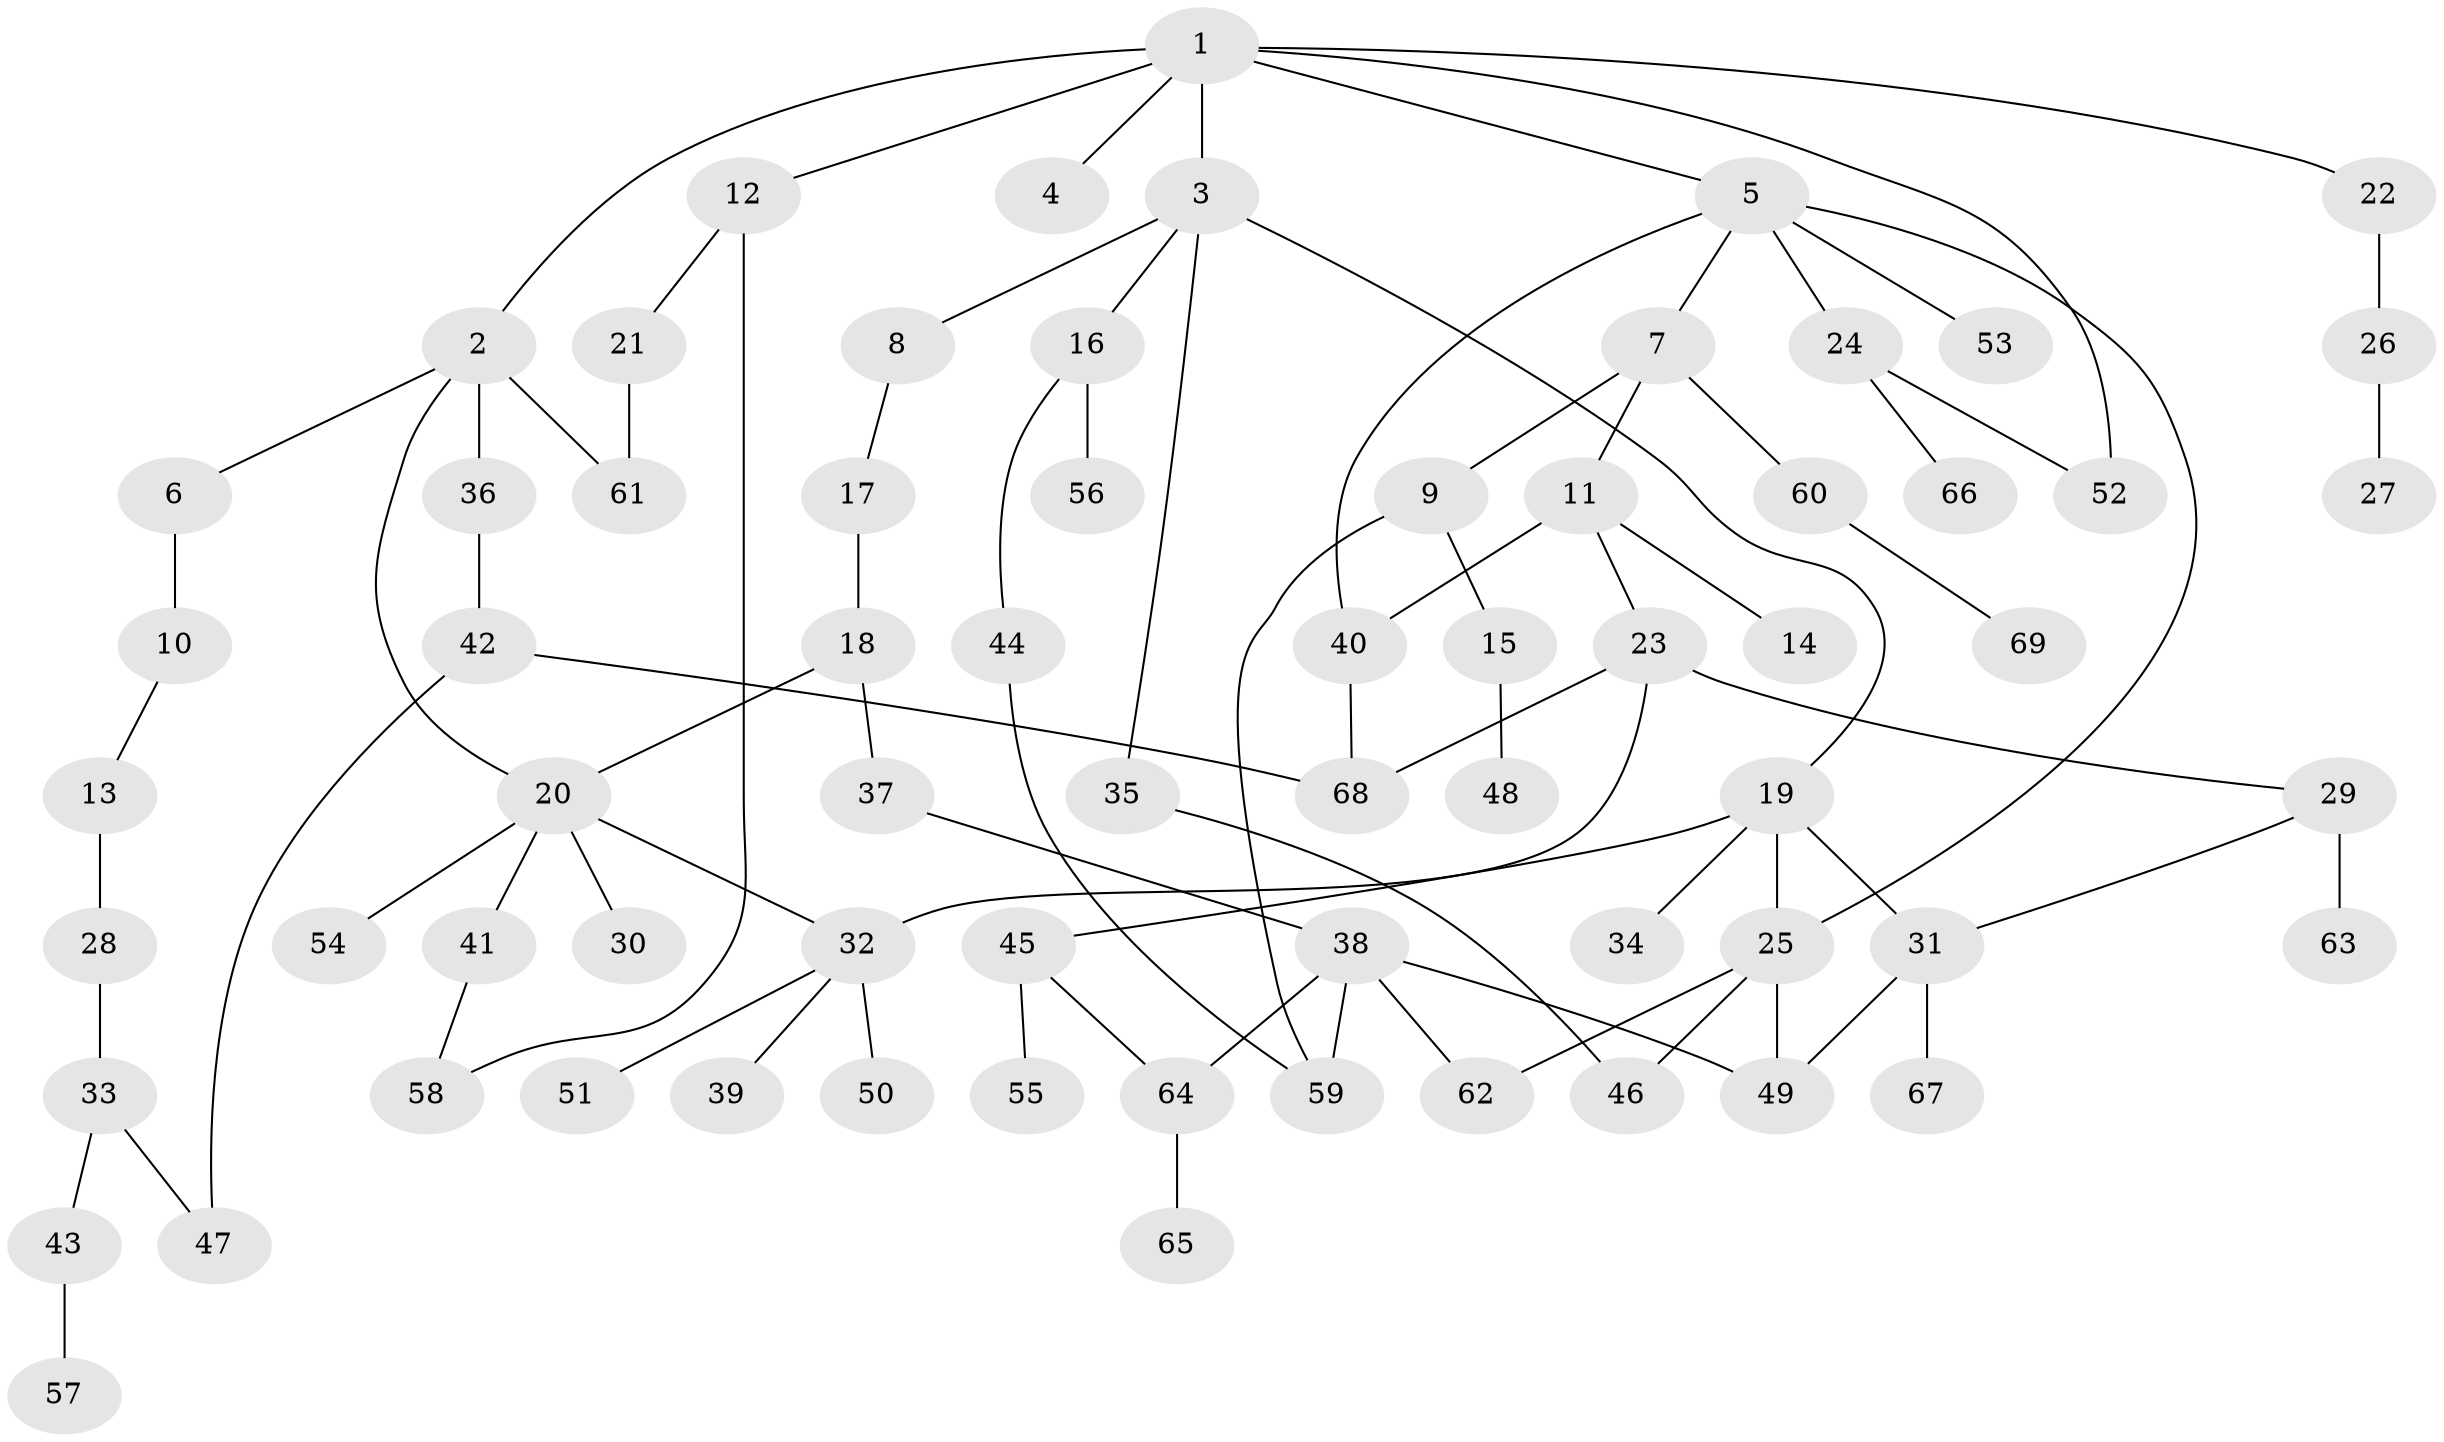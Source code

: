 // Generated by graph-tools (version 1.1) at 2025/49/03/09/25 03:49:20]
// undirected, 69 vertices, 86 edges
graph export_dot {
graph [start="1"]
  node [color=gray90,style=filled];
  1;
  2;
  3;
  4;
  5;
  6;
  7;
  8;
  9;
  10;
  11;
  12;
  13;
  14;
  15;
  16;
  17;
  18;
  19;
  20;
  21;
  22;
  23;
  24;
  25;
  26;
  27;
  28;
  29;
  30;
  31;
  32;
  33;
  34;
  35;
  36;
  37;
  38;
  39;
  40;
  41;
  42;
  43;
  44;
  45;
  46;
  47;
  48;
  49;
  50;
  51;
  52;
  53;
  54;
  55;
  56;
  57;
  58;
  59;
  60;
  61;
  62;
  63;
  64;
  65;
  66;
  67;
  68;
  69;
  1 -- 2;
  1 -- 3;
  1 -- 4;
  1 -- 5;
  1 -- 12;
  1 -- 22;
  1 -- 52;
  2 -- 6;
  2 -- 20;
  2 -- 36;
  2 -- 61;
  3 -- 8;
  3 -- 16;
  3 -- 19;
  3 -- 35;
  5 -- 7;
  5 -- 24;
  5 -- 53;
  5 -- 25;
  5 -- 40;
  6 -- 10;
  7 -- 9;
  7 -- 11;
  7 -- 60;
  8 -- 17;
  9 -- 15;
  9 -- 59;
  10 -- 13;
  11 -- 14;
  11 -- 23;
  11 -- 40;
  12 -- 21;
  12 -- 58;
  13 -- 28;
  15 -- 48;
  16 -- 44;
  16 -- 56;
  17 -- 18;
  18 -- 37;
  18 -- 20;
  19 -- 25;
  19 -- 34;
  19 -- 45;
  19 -- 31;
  20 -- 30;
  20 -- 32;
  20 -- 41;
  20 -- 54;
  21 -- 61;
  22 -- 26;
  23 -- 29;
  23 -- 68;
  23 -- 32;
  24 -- 52;
  24 -- 66;
  25 -- 46;
  25 -- 62;
  25 -- 49;
  26 -- 27;
  28 -- 33;
  29 -- 31;
  29 -- 63;
  31 -- 67;
  31 -- 49;
  32 -- 39;
  32 -- 50;
  32 -- 51;
  33 -- 43;
  33 -- 47;
  35 -- 46;
  36 -- 42;
  37 -- 38;
  38 -- 49;
  38 -- 62;
  38 -- 64;
  38 -- 59;
  40 -- 68;
  41 -- 58;
  42 -- 47;
  42 -- 68;
  43 -- 57;
  44 -- 59;
  45 -- 55;
  45 -- 64;
  60 -- 69;
  64 -- 65;
}
